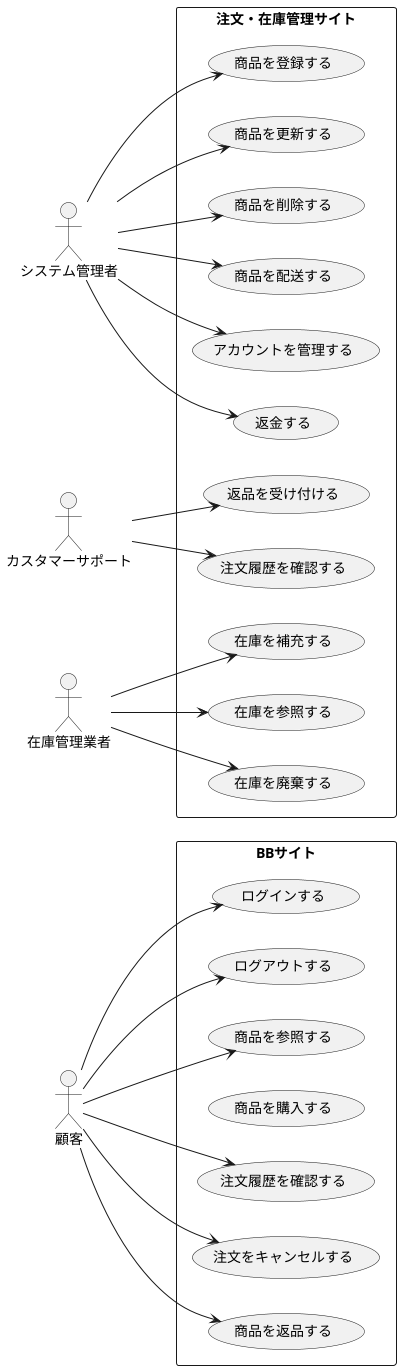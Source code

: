 @startuml BB注文管理システムユースケース図
left to right direction
actor 顧客 as U

actor システム管理者 as M

actor カスタマーサポート as CS

actor 在庫管理業者 as SM


rectangle BBサイト {
  usecase "ログインする" as UC1
  usecase "ログアウトする" as UC2
  usecase "商品を参照する" as UC3
  usecase "商品を購入する" as UC4
  usecase "注文履歴を確認する" as UC5
  usecase "注文をキャンセルする" as UC6
  usecase "商品を返品する" as UC7
}

rectangle 注文・在庫管理サイト {
  usecase "商品を登録する" as UC8
  usecase "商品を更新する" as UC9
  usecase "商品を削除する" as UC10
  usecase "商品を配送する" as UC11
  usecase "アカウントを管理する" as UC12
  usecase "返金する" as UC13
  usecase "返品を受け付ける" as UC14
  usecase "注文履歴を確認する" as UC15
  usecase "在庫を補充する" as UC16
  usecase "在庫を参照する" as UC17
  usecase "在庫を廃棄する" as UC18
}

U --> UC1
U --> UC2
U --> UC3
U --> UC5
U --> UC6
U --> UC7

M --> UC8
M --> UC9
M --> UC10
M --> UC11
M --> UC12
M --> UC13

CS --> UC14
CS --> UC15

SM --> UC16
SM --> UC17
SM --> UC18
@enduml
